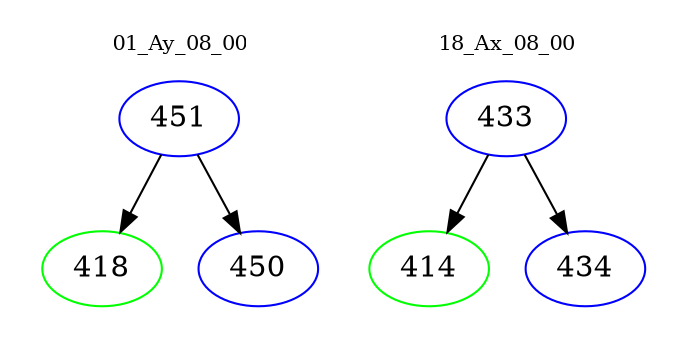 digraph{
subgraph cluster_0 {
color = white
label = "01_Ay_08_00";
fontsize=10;
T0_451 [label="451", color="blue"]
T0_451 -> T0_418 [color="black"]
T0_418 [label="418", color="green"]
T0_451 -> T0_450 [color="black"]
T0_450 [label="450", color="blue"]
}
subgraph cluster_1 {
color = white
label = "18_Ax_08_00";
fontsize=10;
T1_433 [label="433", color="blue"]
T1_433 -> T1_414 [color="black"]
T1_414 [label="414", color="green"]
T1_433 -> T1_434 [color="black"]
T1_434 [label="434", color="blue"]
}
}

